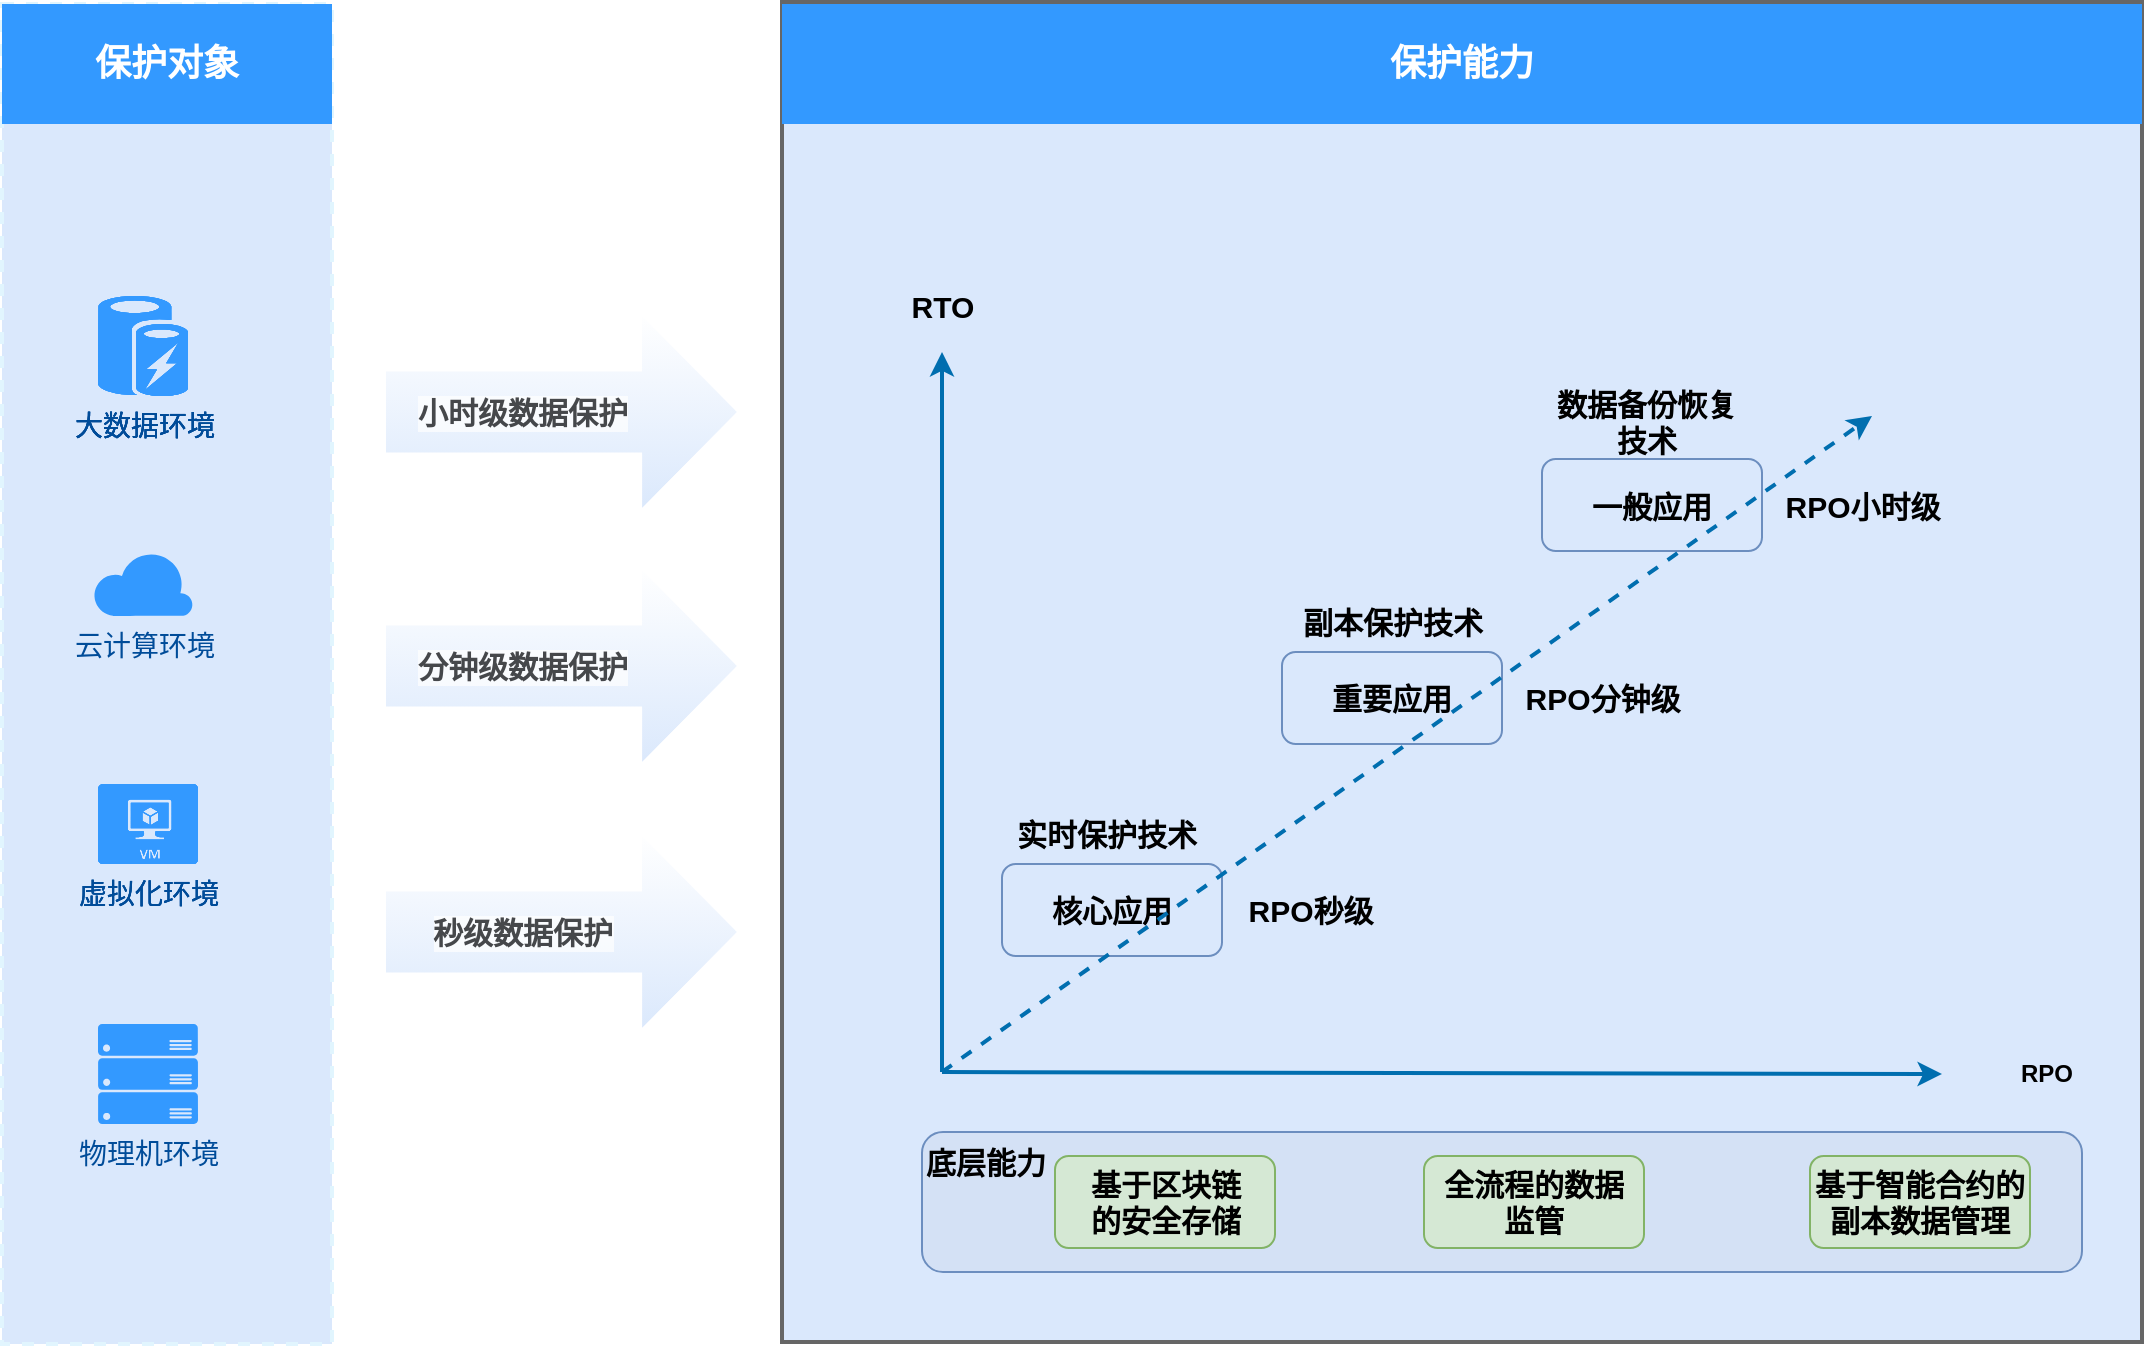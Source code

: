 <mxfile version="16.6.1" type="github">
  <diagram id="6a731a19-8d31-9384-78a2-239565b7b9f0" name="Page-1">
    <mxGraphModel dx="1422" dy="794" grid="0" gridSize="10" guides="1" tooltips="1" connect="1" arrows="1" fold="1" page="1" pageScale="1" pageWidth="1169" pageHeight="827" background="#FFFFFF" math="0" shadow="0">
      <root>
        <mxCell id="0" />
        <mxCell id="1" parent="0" />
        <mxCell id="2019" value="" style="rounded=0;whiteSpace=wrap;html=1;dashed=1;strokeColor=#E1F5FE;strokeWidth=2;fillColor=#dae8fc;fontFamily=Verdana;fontSize=12;" parent="1" vertex="1">
          <mxGeometry x="40" y="56" width="165" height="670" as="geometry" />
        </mxCell>
        <mxCell id="2020" value="" style="rounded=0;whiteSpace=wrap;html=1;strokeWidth=2;fontFamily=Verdana;fontSize=12;fillColor=#DAE8FC;fontColor=#333333;strokeColor=#666666;" parent="1" vertex="1">
          <mxGeometry x="430" y="55" width="680" height="670" as="geometry" />
        </mxCell>
        <mxCell id="2025" value="保护对象" style="whiteSpace=wrap;html=1;dashed=1;strokeColor=none;strokeWidth=2;fillColor=#3399FF;fontFamily=Helvetica;fontSize=18;fontColor=#FFFFFF;fontStyle=1" parent="1" vertex="1">
          <mxGeometry x="40" y="56" width="165" height="60" as="geometry" />
        </mxCell>
        <mxCell id="2026" value="保护能力" style="whiteSpace=wrap;html=1;dashed=1;strokeColor=none;strokeWidth=2;fillColor=#3399FF;fontFamily=Helvetica;fontSize=18;fontColor=#FFFFFF;fontStyle=1" parent="1" vertex="1">
          <mxGeometry x="430" y="56" width="680" height="60" as="geometry" />
        </mxCell>
        <mxCell id="XsD7LEhc1y7F8JJkWMg8-2085" value="虚拟化环境" style="verticalLabelPosition=bottom;html=1;verticalAlign=top;strokeColor=none;fillColor=#3399FF;shape=mxgraph.azure.virtual_machine;dashed=1;fontSize=14;fontColor=#004C99" parent="1" vertex="1">
          <mxGeometry x="88" y="446" width="50" height="40" as="geometry" />
        </mxCell>
        <mxCell id="XsD7LEhc1y7F8JJkWMg8-2086" value="云计算环境" style="verticalLabelPosition=bottom;html=1;verticalAlign=top;strokeColor=none;fillColor=#3399FF;shape=mxgraph.azure.cloud;dashed=1;fontSize=14;fontColor=#004C99" parent="1" vertex="1">
          <mxGeometry x="85.5" y="329.5" width="50" height="32.5" as="geometry" />
        </mxCell>
        <mxCell id="XsD7LEhc1y7F8JJkWMg8-2087" value="大数据环境" style="verticalLabelPosition=bottom;html=1;verticalAlign=top;strokeColor=none;fillColor=#3399FF;shape=mxgraph.azure.azure_cache;dashed=1;fontFamily=Helvetica;fontSize=14;fontColor=#004C99" parent="1" vertex="1">
          <mxGeometry x="88" y="202" width="45" height="50" as="geometry" />
        </mxCell>
        <mxCell id="XsD7LEhc1y7F8JJkWMg8-2088" value="物理机环境" style="verticalLabelPosition=bottom;html=1;verticalAlign=top;strokeColor=none;fillColor=#3399FF;shape=mxgraph.azure.server_rack;dashed=1;fontFamily=Helvetica;fontSize=14;fontColor=#004C99" parent="1" vertex="1">
          <mxGeometry x="88" y="566" width="50" height="50" as="geometry" />
        </mxCell>
        <mxCell id="aN60g5e6sKYouuoYYlqO-2028" value="" style="endArrow=classic;html=1;rounded=0;exitX=0.5;exitY=0;exitDx=0;exitDy=0;shadow=0;fillColor=#1ba1e2;strokeColor=#006EAF;strokeWidth=2;fontColor=#000000;fontSize=15;" parent="1" edge="1">
          <mxGeometry width="50" height="50" relative="1" as="geometry">
            <mxPoint x="510.0" y="590" as="sourcePoint" />
            <mxPoint x="510.0" y="230" as="targetPoint" />
          </mxGeometry>
        </mxCell>
        <mxCell id="aN60g5e6sKYouuoYYlqO-2033" value="" style="endArrow=classic;html=1;rounded=0;exitX=0.5;exitY=0;exitDx=0;exitDy=0;entryX=0;entryY=0.5;entryDx=0;entryDy=0;strokeWidth=2;fillColor=#1ba1e2;strokeColor=#006EAF;fontColor=#000000;fontSize=15;" parent="1" target="aN60g5e6sKYouuoYYlqO-2046" edge="1">
          <mxGeometry width="50" height="50" relative="1" as="geometry">
            <mxPoint x="510.0" y="590" as="sourcePoint" />
            <mxPoint x="1080" y="590" as="targetPoint" />
          </mxGeometry>
        </mxCell>
        <mxCell id="aN60g5e6sKYouuoYYlqO-2036" value="&lt;b style=&quot;font-size: 15px;&quot;&gt;核心应用&lt;/b&gt;" style="rounded=1;whiteSpace=wrap;html=1;shadow=0;labelBackgroundColor=none;labelBorderColor=none;fillColor=#dae8fc;strokeColor=#6c8ebf;fontColor=#000000;fontSize=15;" parent="1" vertex="1">
          <mxGeometry x="540" y="486" width="110" height="46" as="geometry" />
        </mxCell>
        <mxCell id="aN60g5e6sKYouuoYYlqO-2037" value="&lt;b style=&quot;font-size: 15px;&quot;&gt;重要应用&lt;/b&gt;" style="rounded=1;whiteSpace=wrap;html=1;shadow=0;labelBackgroundColor=none;labelBorderColor=none;fillColor=#dae8fc;strokeColor=#6c8ebf;fontColor=#000000;fontSize=15;" parent="1" vertex="1">
          <mxGeometry x="680" y="380" width="110" height="46" as="geometry" />
        </mxCell>
        <mxCell id="aN60g5e6sKYouuoYYlqO-2038" value="&lt;b style=&quot;font-size: 15px;&quot;&gt;一般应用&lt;/b&gt;" style="rounded=1;whiteSpace=wrap;html=1;shadow=0;labelBackgroundColor=none;labelBorderColor=none;fillColor=#dae8fc;strokeColor=#6c8ebf;fontColor=#000000;fontSize=15;" parent="1" vertex="1">
          <mxGeometry x="810" y="283.5" width="110" height="46" as="geometry" />
        </mxCell>
        <mxCell id="aN60g5e6sKYouuoYYlqO-2039" value="&lt;b style=&quot;font-size: 15px;&quot;&gt;实时保护技术&lt;/b&gt;" style="text;html=1;strokeColor=none;fillColor=none;align=center;verticalAlign=middle;whiteSpace=wrap;rounded=0;shadow=0;labelBackgroundColor=none;labelBorderColor=none;fontColor=#000000;fontSize=15;" parent="1" vertex="1">
          <mxGeometry x="540" y="456" width="105" height="30" as="geometry" />
        </mxCell>
        <mxCell id="aN60g5e6sKYouuoYYlqO-2040" value="&lt;b style=&quot;font-size: 15px;&quot;&gt;副本保护技术&lt;/b&gt;" style="text;html=1;strokeColor=none;fillColor=none;align=center;verticalAlign=middle;whiteSpace=wrap;rounded=0;shadow=0;labelBackgroundColor=none;labelBorderColor=none;fontColor=#000000;fontSize=15;" parent="1" vertex="1">
          <mxGeometry x="682.5" y="350" width="105" height="30" as="geometry" />
        </mxCell>
        <mxCell id="aN60g5e6sKYouuoYYlqO-2041" value="&lt;b style=&quot;font-size: 15px;&quot;&gt;数据备份恢复技术&lt;/b&gt;" style="text;html=1;strokeColor=none;fillColor=none;align=center;verticalAlign=middle;whiteSpace=wrap;rounded=0;shadow=0;labelBackgroundColor=none;labelBorderColor=none;fontColor=#000000;fontSize=15;" parent="1" vertex="1">
          <mxGeometry x="810" y="249.5" width="105" height="30" as="geometry" />
        </mxCell>
        <mxCell id="aN60g5e6sKYouuoYYlqO-2042" value="&lt;b style=&quot;font-size: 15px;&quot;&gt;RPO秒级&lt;/b&gt;" style="text;html=1;strokeColor=none;fillColor=none;align=center;verticalAlign=middle;whiteSpace=wrap;rounded=0;shadow=0;labelBackgroundColor=none;labelBorderColor=none;fontColor=#000000;fontSize=15;" parent="1" vertex="1">
          <mxGeometry x="642" y="494" width="105" height="30" as="geometry" />
        </mxCell>
        <mxCell id="aN60g5e6sKYouuoYYlqO-2043" value="&lt;b style=&quot;font-size: 15px;&quot;&gt;RPO分钟级&lt;/b&gt;" style="text;html=1;strokeColor=none;fillColor=none;align=center;verticalAlign=middle;whiteSpace=wrap;rounded=0;shadow=0;labelBackgroundColor=none;labelBorderColor=none;fontColor=#000000;fontSize=15;" parent="1" vertex="1">
          <mxGeometry x="787.5" y="388" width="105" height="30" as="geometry" />
        </mxCell>
        <mxCell id="aN60g5e6sKYouuoYYlqO-2044" value="&lt;b style=&quot;font-size: 15px;&quot;&gt;RPO小时级&lt;/b&gt;" style="text;html=1;strokeColor=none;fillColor=none;align=center;verticalAlign=middle;whiteSpace=wrap;rounded=0;shadow=0;labelBackgroundColor=none;labelBorderColor=none;fontColor=#000000;fontSize=15;" parent="1" vertex="1">
          <mxGeometry x="917.5" y="291.5" width="105" height="30" as="geometry" />
        </mxCell>
        <mxCell id="aN60g5e6sKYouuoYYlqO-2045" value="&lt;b style=&quot;font-size: 15px;&quot;&gt;RTO&lt;/b&gt;" style="text;html=1;strokeColor=none;fillColor=none;align=center;verticalAlign=middle;whiteSpace=wrap;rounded=0;shadow=0;labelBackgroundColor=none;labelBorderColor=none;fontColor=#000000;fontSize=15;" parent="1" vertex="1">
          <mxGeometry x="457.5" y="192" width="105" height="30" as="geometry" />
        </mxCell>
        <mxCell id="aN60g5e6sKYouuoYYlqO-2046" value="&lt;b&gt;&lt;font color=&quot;#000000&quot;&gt;RPO&lt;/font&gt;&lt;/b&gt;" style="text;html=1;strokeColor=none;fillColor=none;align=center;verticalAlign=middle;whiteSpace=wrap;rounded=0;shadow=0;labelBackgroundColor=none;labelBorderColor=none;fontColor=#0000FF;" parent="1" vertex="1">
          <mxGeometry x="1010" y="576" width="105" height="30" as="geometry" />
        </mxCell>
        <mxCell id="aN60g5e6sKYouuoYYlqO-2035" value="" style="endArrow=classic;html=1;rounded=0;entryX=0.5;entryY=1;entryDx=0;entryDy=0;fillColor=#1ba1e2;strokeColor=#006EAF;strokeWidth=2;dashed=1;fontColor=#000000;fontSize=15;" parent="1" edge="1">
          <mxGeometry width="50" height="50" relative="1" as="geometry">
            <mxPoint x="510" y="590" as="sourcePoint" />
            <mxPoint x="975" y="262" as="targetPoint" />
          </mxGeometry>
        </mxCell>
        <mxCell id="aN60g5e6sKYouuoYYlqO-2047" value="" style="shape=flexArrow;endArrow=classic;html=1;rounded=0;shadow=0;fontColor=#000000;strokeWidth=2;endWidth=56.531;endSize=15.986;width=41.429;fillColor=#dae8fc;strokeColor=#FFFFFF;gradientColor=#ffffff;gradientDirection=north;fontSize=15;" parent="1" edge="1">
          <mxGeometry width="50" height="50" relative="1" as="geometry">
            <mxPoint x="230" y="260" as="sourcePoint" />
            <mxPoint x="410" y="260" as="targetPoint" />
            <Array as="points">
              <mxPoint x="320" y="260" />
            </Array>
          </mxGeometry>
        </mxCell>
        <mxCell id="aN60g5e6sKYouuoYYlqO-2049" value="&lt;font face=&quot;Lucida Console&quot; style=&quot;font-size: 15px;&quot;&gt;小时级数据保护&lt;/font&gt;" style="edgeLabel;html=1;align=center;verticalAlign=middle;resizable=0;points=[];fontColor=#000000;fontStyle=1;textOpacity=70;fontFamily=Verdana;fontSize=15;" parent="aN60g5e6sKYouuoYYlqO-2047" vertex="1" connectable="0">
          <mxGeometry x="-0.311" y="-4" relative="1" as="geometry">
            <mxPoint x="8" y="-4" as="offset" />
          </mxGeometry>
        </mxCell>
        <mxCell id="ApRDn0r6OQcq2jYy4_Qp-2026" value="" style="shape=flexArrow;endArrow=classic;html=1;rounded=0;shadow=0;fontColor=#000000;strokeWidth=2;endWidth=56.531;endSize=15.986;width=41.429;fillColor=#dae8fc;strokeColor=#FFFFFF;gradientColor=#ffffff;gradientDirection=north;fontSize=15;" parent="1" edge="1">
          <mxGeometry width="50" height="50" relative="1" as="geometry">
            <mxPoint x="230" y="387" as="sourcePoint" />
            <mxPoint x="410" y="387" as="targetPoint" />
            <Array as="points">
              <mxPoint x="320" y="387" />
            </Array>
          </mxGeometry>
        </mxCell>
        <mxCell id="ApRDn0r6OQcq2jYy4_Qp-2027" value="分钟级数据保护" style="edgeLabel;html=1;align=center;verticalAlign=middle;resizable=0;points=[];fontColor=#000000;fontStyle=1;textOpacity=70;fontSize=15;" parent="ApRDn0r6OQcq2jYy4_Qp-2026" vertex="1" connectable="0">
          <mxGeometry x="-0.311" y="-4" relative="1" as="geometry">
            <mxPoint x="8" y="-4" as="offset" />
          </mxGeometry>
        </mxCell>
        <mxCell id="ApRDn0r6OQcq2jYy4_Qp-2028" value="" style="shape=flexArrow;endArrow=classic;html=1;rounded=0;shadow=0;fontColor=#000000;strokeWidth=2;endWidth=56.531;endSize=15.986;width=41.429;fillColor=#dae8fc;strokeColor=#FFFFFF;gradientColor=#ffffff;gradientDirection=north;fontSize=15;" parent="1" edge="1">
          <mxGeometry width="50" height="50" relative="1" as="geometry">
            <mxPoint x="230" y="520" as="sourcePoint" />
            <mxPoint x="410" y="520" as="targetPoint" />
            <Array as="points">
              <mxPoint x="320" y="520" />
            </Array>
          </mxGeometry>
        </mxCell>
        <mxCell id="ApRDn0r6OQcq2jYy4_Qp-2029" value="秒级数据保护" style="edgeLabel;html=1;align=center;verticalAlign=middle;resizable=0;points=[];fontColor=#000000;fontStyle=1;textOpacity=70;fontSize=15;" parent="ApRDn0r6OQcq2jYy4_Qp-2028" vertex="1" connectable="0">
          <mxGeometry x="-0.311" y="-4" relative="1" as="geometry">
            <mxPoint x="8" y="-4" as="offset" />
          </mxGeometry>
        </mxCell>
        <mxCell id="ApRDn0r6OQcq2jYy4_Qp-2030" value="&lt;b style=&quot;font-size: 15px;&quot;&gt;底层能力&lt;/b&gt;" style="rounded=1;whiteSpace=wrap;html=1;shadow=0;labelBackgroundColor=none;labelBorderColor=none;fillColor=#D4E1F5;strokeColor=#6c8ebf;align=left;verticalAlign=top;fontSize=15;" parent="1" vertex="1">
          <mxGeometry x="500" y="620" width="580" height="70" as="geometry" />
        </mxCell>
        <mxCell id="ApRDn0r6OQcq2jYy4_Qp-2031" value="&lt;b style=&quot;font-size: 15px;&quot;&gt;基于区块链&lt;br style=&quot;font-size: 15px;&quot;&gt;的安全存储&lt;/b&gt;" style="rounded=1;whiteSpace=wrap;html=1;shadow=0;labelBackgroundColor=none;labelBorderColor=none;fillColor=#d5e8d4;strokeColor=#82b366;fontSize=15;" parent="1" vertex="1">
          <mxGeometry x="566.5" y="632" width="110" height="46" as="geometry" />
        </mxCell>
        <mxCell id="ApRDn0r6OQcq2jYy4_Qp-2033" value="&lt;b style=&quot;font-size: 15px;&quot;&gt;全流程的数据&lt;br style=&quot;font-size: 15px;&quot;&gt;监管&lt;/b&gt;" style="rounded=1;whiteSpace=wrap;html=1;shadow=0;labelBackgroundColor=none;labelBorderColor=none;fillColor=#d5e8d4;strokeColor=#82b366;fontSize=15;" parent="1" vertex="1">
          <mxGeometry x="751" y="632" width="110" height="46" as="geometry" />
        </mxCell>
        <mxCell id="ApRDn0r6OQcq2jYy4_Qp-2034" value="&lt;b style=&quot;font-size: 15px;&quot;&gt;基于智能合约的&lt;br style=&quot;font-size: 15px;&quot;&gt;副本数据管理&lt;br style=&quot;font-size: 15px;&quot;&gt;&lt;/b&gt;" style="rounded=1;whiteSpace=wrap;html=1;shadow=0;labelBackgroundColor=none;labelBorderColor=none;fillColor=#d5e8d4;strokeColor=#82b366;fontSize=15;" parent="1" vertex="1">
          <mxGeometry x="944" y="632" width="110" height="46" as="geometry" />
        </mxCell>
        <mxCell id="Xe0CAAl79M4zhctepIKs-2027" value="大数据环境" style="verticalLabelPosition=bottom;html=1;verticalAlign=top;strokeColor=none;fillColor=#3399FF;shape=mxgraph.azure.azure_cache;dashed=1;fontFamily=Helvetica;fontSize=14;fontColor=#004C99" vertex="1" parent="1">
          <mxGeometry x="88" y="202" width="45" height="50" as="geometry" />
        </mxCell>
        <mxCell id="Xe0CAAl79M4zhctepIKs-2028" value="大数据环境" style="verticalLabelPosition=bottom;html=1;verticalAlign=top;strokeColor=none;fillColor=#3399FF;shape=mxgraph.azure.azure_cache;dashed=1;fontFamily=Helvetica;fontSize=14;fontColor=#004C99" vertex="1" parent="1">
          <mxGeometry x="88" y="202" width="45" height="50" as="geometry" />
        </mxCell>
        <mxCell id="Xe0CAAl79M4zhctepIKs-2029" value="虚拟化环境" style="verticalLabelPosition=bottom;html=1;verticalAlign=top;strokeColor=none;fillColor=#3399FF;shape=mxgraph.azure.virtual_machine;dashed=1;fontSize=14;fontColor=#004C99" vertex="1" parent="1">
          <mxGeometry x="88" y="446" width="50" height="40" as="geometry" />
        </mxCell>
        <mxCell id="Xe0CAAl79M4zhctepIKs-2030" value="大数据环境" style="verticalLabelPosition=bottom;html=1;verticalAlign=top;strokeColor=none;fillColor=#3399FF;shape=mxgraph.azure.azure_cache;dashed=1;fontFamily=Helvetica;fontSize=14;fontColor=#004C99" vertex="1" parent="1">
          <mxGeometry x="88" y="202" width="45" height="50" as="geometry" />
        </mxCell>
        <mxCell id="Xe0CAAl79M4zhctepIKs-2031" value="虚拟化环境" style="verticalLabelPosition=bottom;html=1;verticalAlign=top;strokeColor=none;fillColor=#3399FF;shape=mxgraph.azure.virtual_machine;dashed=1;fontSize=14;fontColor=#004C99" vertex="1" parent="1">
          <mxGeometry x="88" y="446" width="50" height="40" as="geometry" />
        </mxCell>
      </root>
    </mxGraphModel>
  </diagram>
</mxfile>
